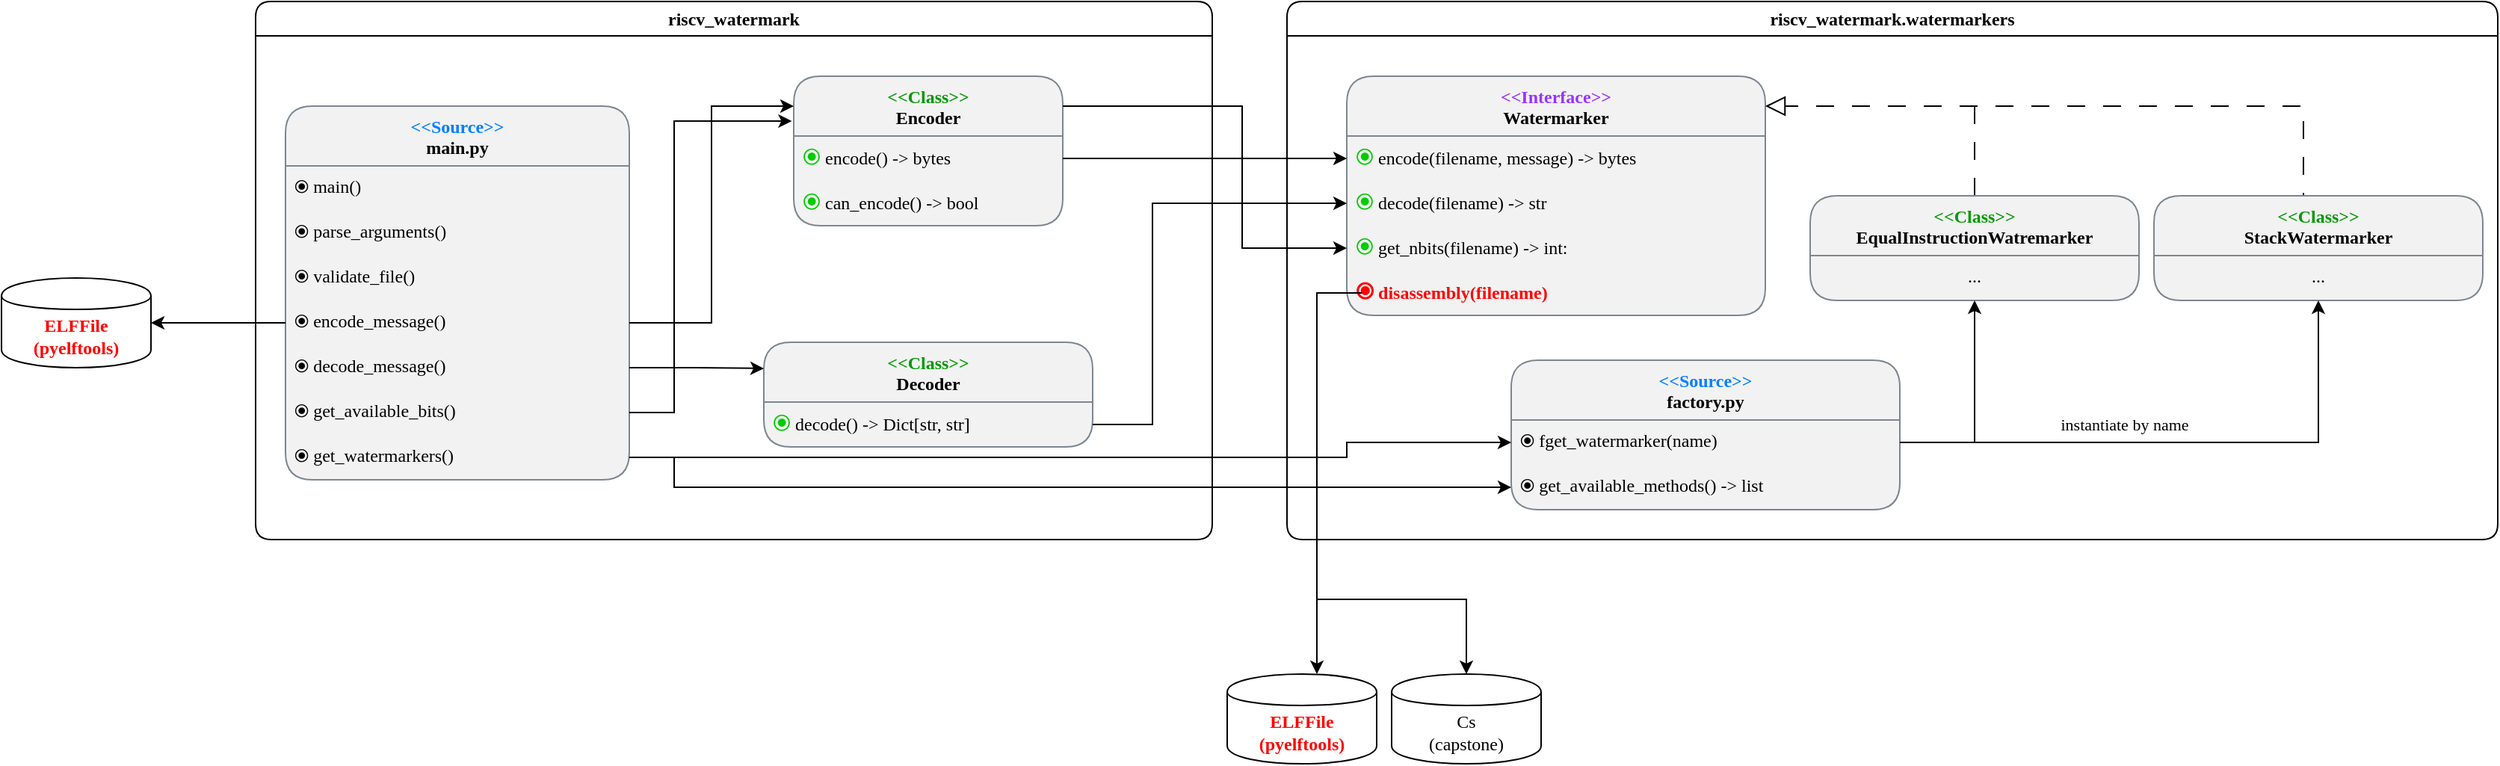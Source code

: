 <mxfile version="27.0.5">
  <diagram name="Page-1" id="eA6vmbURIXxnvVn_YIwM">
    <mxGraphModel grid="1" page="1" gridSize="10" guides="1" tooltips="1" connect="1" arrows="1" fold="1" pageScale="1" pageWidth="2339" pageHeight="3300" math="0" shadow="0">
      <root>
        <mxCell id="0" />
        <mxCell id="1" parent="0" />
        <mxCell id="tbiwmp9lunx3XJ8VPugq-104" value="riscv_watermark" style="swimlane;whiteSpace=wrap;html=1;fontFamily=JetBrains Mono;fontSource=https%3A%2F%2Ffonts.googleapis.com%2Fcss%3Ffamily%3DJetBrains%2BMono;rounded=1;arcSize=15;strokeWidth=1;swimlaneFillColor=none;" vertex="1" parent="1">
          <mxGeometry x="200" y="440" width="640" height="360" as="geometry" />
        </mxCell>
        <mxCell id="tbiwmp9lunx3XJ8VPugq-97" value="&lt;span style=&quot;color: rgb(0, 153, 0);&quot;&gt;&amp;lt;&amp;lt;Class&amp;gt;&amp;gt;&lt;/span&gt;&lt;div&gt;Encoder&lt;/div&gt;" style="swimlane;fontStyle=1;align=center;verticalAlign=top;childLayout=stackLayout;horizontal=1;startSize=40;horizontalStack=0;resizeParent=1;resizeParentMax=0;resizeLast=0;collapsible=1;marginBottom=0;whiteSpace=wrap;html=1;fontFamily=JetBrains Mono;fontSource=https%3A%2F%2Ffonts.googleapis.com%2Fcss%3Ffamily%3DJetBrains%2BMono;rounded=1;fillColor=#F2F2F2;swimlaneFillColor=#F2F2F2;swimlaneLine=1;strokeColor=#7B8691;" vertex="1" parent="tbiwmp9lunx3XJ8VPugq-104">
          <mxGeometry x="360" y="50" width="180" height="100" as="geometry">
            <mxRectangle x="530" y="920" width="110" height="30" as="alternateBounds" />
          </mxGeometry>
        </mxCell>
        <mxCell id="tbiwmp9lunx3XJ8VPugq-98" value="&lt;span style=&quot;font-size:125%;line-height:1em&quot;&gt;&lt;span style=&quot;color: rgb(0, 204, 0);&quot;&gt;⦿&lt;/span&gt;&lt;/span&gt; encode() -&amp;gt; bytes" style="text;strokeColor=none;fillColor=none;align=left;verticalAlign=top;spacingLeft=4;spacingRight=4;overflow=hidden;rotatable=0;points=[[0,0.5],[1,0.5]];portConstraint=eastwest;whiteSpace=wrap;html=1;fontFamily=JetBrains Mono;fontSource=https%3A%2F%2Ffonts.googleapis.com%2Fcss%3Ffamily%3DJetBrains%2BMono;rounded=1;swimlaneLine=1;" vertex="1" parent="tbiwmp9lunx3XJ8VPugq-97">
          <mxGeometry y="40" width="180" height="30" as="geometry" />
        </mxCell>
        <mxCell id="tbiwmp9lunx3XJ8VPugq-99" value="&lt;span style=&quot;font-size:125%;line-height:1em&quot;&gt;&lt;span style=&quot;color: rgb(0, 204, 0);&quot;&gt;⦿&lt;/span&gt;&lt;/span&gt; can_encode() -&amp;gt; bool" style="text;strokeColor=none;fillColor=none;align=left;verticalAlign=top;spacingLeft=4;spacingRight=4;overflow=hidden;rotatable=0;points=[[0,0.5],[1,0.5]];portConstraint=eastwest;whiteSpace=wrap;html=1;fontFamily=JetBrains Mono;fontSource=https%3A%2F%2Ffonts.googleapis.com%2Fcss%3Ffamily%3DJetBrains%2BMono;rounded=1;swimlaneLine=1;" vertex="1" parent="tbiwmp9lunx3XJ8VPugq-97">
          <mxGeometry y="70" width="180" height="30" as="geometry" />
        </mxCell>
        <mxCell id="tbiwmp9lunx3XJ8VPugq-89" value="&lt;span style=&quot;color: rgb(0, 127, 255);&quot;&gt;&amp;lt;&amp;lt;Source&amp;gt;&amp;gt;&lt;/span&gt;&lt;div&gt;main.py&lt;/div&gt;" style="swimlane;fontStyle=1;align=center;verticalAlign=top;childLayout=stackLayout;horizontal=1;startSize=40;horizontalStack=0;resizeParent=1;resizeParentMax=0;resizeLast=0;collapsible=1;marginBottom=0;whiteSpace=wrap;html=1;fontFamily=JetBrains Mono;fontSource=https%3A%2F%2Ffonts.googleapis.com%2Fcss%3Ffamily%3DJetBrains%2BMono;rounded=1;fillColor=#F2F2F2;swimlaneFillColor=#F2F2F2;swimlaneLine=1;strokeColor=#7B8691;" vertex="1" parent="tbiwmp9lunx3XJ8VPugq-104">
          <mxGeometry x="20" y="70" width="230" height="250" as="geometry">
            <mxRectangle x="530" y="920" width="110" height="30" as="alternateBounds" />
          </mxGeometry>
        </mxCell>
        <mxCell id="tbiwmp9lunx3XJ8VPugq-96" value="&lt;div&gt;&lt;div class=&quot;result888&quot;&gt;⦿ main()&lt;/div&gt;&lt;/div&gt;" style="text;strokeColor=none;fillColor=none;align=left;verticalAlign=top;spacingLeft=4;spacingRight=4;overflow=hidden;rotatable=0;points=[[0,0.5],[1,0.5]];portConstraint=eastwest;whiteSpace=wrap;html=1;fontFamily=JetBrains Mono;fontSource=https%3A%2F%2Ffonts.googleapis.com%2Fcss%3Ffamily%3DJetBrains%2BMono;rounded=1;swimlaneLine=1;spacing=2;" vertex="1" parent="tbiwmp9lunx3XJ8VPugq-89">
          <mxGeometry y="40" width="230" height="30" as="geometry" />
        </mxCell>
        <mxCell id="tbiwmp9lunx3XJ8VPugq-90" value="&lt;div&gt;&lt;div class=&quot;result888&quot;&gt;⦿ parse_arguments()&lt;/div&gt;&lt;/div&gt;" style="text;strokeColor=none;fillColor=none;align=left;verticalAlign=top;spacingLeft=4;spacingRight=4;overflow=hidden;rotatable=0;points=[[0,0.5],[1,0.5]];portConstraint=eastwest;whiteSpace=wrap;html=1;fontFamily=JetBrains Mono;fontSource=https%3A%2F%2Ffonts.googleapis.com%2Fcss%3Ffamily%3DJetBrains%2BMono;rounded=1;swimlaneLine=1;spacing=2;" vertex="1" parent="tbiwmp9lunx3XJ8VPugq-89">
          <mxGeometry y="70" width="230" height="30" as="geometry" />
        </mxCell>
        <mxCell id="tbiwmp9lunx3XJ8VPugq-93" value="⦿ validate_file()" style="text;strokeColor=none;fillColor=none;align=left;verticalAlign=top;spacingLeft=4;spacingRight=4;overflow=hidden;rotatable=0;points=[[0,0.5],[1,0.5]];portConstraint=eastwest;whiteSpace=wrap;html=1;fontFamily=JetBrains Mono;fontSource=https%3A%2F%2Ffonts.googleapis.com%2Fcss%3Ffamily%3DJetBrains%2BMono;rounded=1;swimlaneLine=1;" vertex="1" parent="tbiwmp9lunx3XJ8VPugq-89">
          <mxGeometry y="100" width="230" height="30" as="geometry" />
        </mxCell>
        <mxCell id="tbiwmp9lunx3XJ8VPugq-95" value="⦿ encode_message()" style="text;strokeColor=none;fillColor=none;align=left;verticalAlign=top;spacingLeft=4;spacingRight=4;overflow=hidden;rotatable=0;points=[[0,0.5],[1,0.5]];portConstraint=eastwest;whiteSpace=wrap;html=1;fontFamily=JetBrains Mono;fontSource=https%3A%2F%2Ffonts.googleapis.com%2Fcss%3Ffamily%3DJetBrains%2BMono;rounded=1;swimlaneLine=1;" vertex="1" parent="tbiwmp9lunx3XJ8VPugq-89">
          <mxGeometry y="130" width="230" height="30" as="geometry" />
        </mxCell>
        <mxCell id="tbiwmp9lunx3XJ8VPugq-94" value="⦿ decode_message()" style="text;strokeColor=none;fillColor=none;align=left;verticalAlign=top;spacingLeft=4;spacingRight=4;overflow=hidden;rotatable=0;points=[[0,0.5],[1,0.5]];portConstraint=eastwest;whiteSpace=wrap;html=1;fontFamily=JetBrains Mono;fontSource=https%3A%2F%2Ffonts.googleapis.com%2Fcss%3Ffamily%3DJetBrains%2BMono;rounded=1;swimlaneLine=1;" vertex="1" parent="tbiwmp9lunx3XJ8VPugq-89">
          <mxGeometry y="160" width="230" height="30" as="geometry" />
        </mxCell>
        <mxCell id="tbiwmp9lunx3XJ8VPugq-92" value="⦿ get_available_bits()" style="text;strokeColor=none;fillColor=none;align=left;verticalAlign=top;spacingLeft=4;spacingRight=4;overflow=hidden;rotatable=0;points=[[0,0.5],[1,0.5]];portConstraint=eastwest;whiteSpace=wrap;html=1;fontFamily=JetBrains Mono;fontSource=https%3A%2F%2Ffonts.googleapis.com%2Fcss%3Ffamily%3DJetBrains%2BMono;rounded=1;swimlaneLine=1;" vertex="1" parent="tbiwmp9lunx3XJ8VPugq-89">
          <mxGeometry y="190" width="230" height="30" as="geometry" />
        </mxCell>
        <mxCell id="tbiwmp9lunx3XJ8VPugq-91" value="⦿ get_watermarkers()" style="text;strokeColor=none;fillColor=none;align=left;verticalAlign=top;spacingLeft=4;spacingRight=4;overflow=hidden;rotatable=0;points=[[0,0.5],[1,0.5]];portConstraint=eastwest;whiteSpace=wrap;html=1;fontFamily=JetBrains Mono;fontSource=https%3A%2F%2Ffonts.googleapis.com%2Fcss%3Ffamily%3DJetBrains%2BMono;rounded=1;swimlaneLine=1;spacing=2;" vertex="1" parent="tbiwmp9lunx3XJ8VPugq-89">
          <mxGeometry y="220" width="230" height="30" as="geometry" />
        </mxCell>
        <mxCell id="tbiwmp9lunx3XJ8VPugq-105" value="&lt;span style=&quot;color: rgb(0, 153, 0);&quot;&gt;&amp;lt;&amp;lt;Class&amp;gt;&amp;gt;&lt;/span&gt;&lt;div&gt;Decoder&lt;/div&gt;" style="swimlane;fontStyle=1;align=center;verticalAlign=top;childLayout=stackLayout;horizontal=1;startSize=40;horizontalStack=0;resizeParent=1;resizeParentMax=0;resizeLast=0;collapsible=1;marginBottom=0;whiteSpace=wrap;html=1;fontFamily=JetBrains Mono;fontSource=https%3A%2F%2Ffonts.googleapis.com%2Fcss%3Ffamily%3DJetBrains%2BMono;rounded=1;fillColor=#F2F2F2;swimlaneFillColor=#F2F2F2;swimlaneLine=1;strokeColor=#7B8691;" vertex="1" parent="tbiwmp9lunx3XJ8VPugq-104">
          <mxGeometry x="340" y="228" width="220" height="70" as="geometry">
            <mxRectangle x="530" y="920" width="110" height="30" as="alternateBounds" />
          </mxGeometry>
        </mxCell>
        <mxCell id="tbiwmp9lunx3XJ8VPugq-106" value="&lt;span style=&quot;font-size:125%;line-height:1em&quot;&gt;&lt;span style=&quot;color: rgb(0, 204, 0);&quot;&gt;⦿&lt;/span&gt;&lt;/span&gt; decode() -&amp;gt; Dict[str, str]" style="text;strokeColor=none;fillColor=none;align=left;verticalAlign=top;spacingLeft=4;spacingRight=4;overflow=hidden;rotatable=0;points=[[0,0.5],[1,0.5]];portConstraint=eastwest;whiteSpace=wrap;html=1;fontFamily=JetBrains Mono;fontSource=https%3A%2F%2Ffonts.googleapis.com%2Fcss%3Ffamily%3DJetBrains%2BMono;rounded=1;swimlaneLine=1;" vertex="1" parent="tbiwmp9lunx3XJ8VPugq-105">
          <mxGeometry y="40" width="220" height="30" as="geometry" />
        </mxCell>
        <mxCell id="tbiwmp9lunx3XJ8VPugq-131" style="edgeStyle=orthogonalEdgeStyle;rounded=0;orthogonalLoop=1;jettySize=auto;html=1;" edge="1" parent="tbiwmp9lunx3XJ8VPugq-104" source="tbiwmp9lunx3XJ8VPugq-95">
          <mxGeometry relative="1" as="geometry">
            <mxPoint x="360" y="70" as="targetPoint" />
            <Array as="points">
              <mxPoint x="305" y="215" />
              <mxPoint x="305" y="70" />
              <mxPoint x="360" y="70" />
            </Array>
          </mxGeometry>
        </mxCell>
        <mxCell id="tbiwmp9lunx3XJ8VPugq-141" style="edgeStyle=orthogonalEdgeStyle;rounded=0;orthogonalLoop=1;jettySize=auto;html=1;entryX=0;entryY=0.25;entryDx=0;entryDy=0;" edge="1" parent="tbiwmp9lunx3XJ8VPugq-104" source="tbiwmp9lunx3XJ8VPugq-94" target="tbiwmp9lunx3XJ8VPugq-105">
          <mxGeometry relative="1" as="geometry" />
        </mxCell>
        <mxCell id="tbiwmp9lunx3XJ8VPugq-162" style="edgeStyle=orthogonalEdgeStyle;rounded=0;orthogonalLoop=1;jettySize=auto;html=1;entryX=-0.007;entryY=0.303;entryDx=0;entryDy=0;entryPerimeter=0;" edge="1" parent="tbiwmp9lunx3XJ8VPugq-104" source="tbiwmp9lunx3XJ8VPugq-92" target="tbiwmp9lunx3XJ8VPugq-97">
          <mxGeometry relative="1" as="geometry">
            <Array as="points">
              <mxPoint x="280" y="275" />
              <mxPoint x="280" y="80" />
              <mxPoint x="359" y="80" />
            </Array>
          </mxGeometry>
        </mxCell>
        <mxCell id="tbiwmp9lunx3XJ8VPugq-108" value="riscv_watermark.watermarkers" style="swimlane;whiteSpace=wrap;html=1;fontFamily=JetBrains Mono;fontSource=https%3A%2F%2Ffonts.googleapis.com%2Fcss%3Ffamily%3DJetBrains%2BMono;rounded=1;arcSize=15;strokeWidth=1;swimlaneFillColor=none;" vertex="1" parent="1">
          <mxGeometry x="890" y="440" width="810" height="360" as="geometry" />
        </mxCell>
        <mxCell id="tbiwmp9lunx3XJ8VPugq-122" value="&lt;span style=&quot;color: rgb(153, 51, 255);&quot;&gt;&amp;lt;&amp;lt;Interface&amp;gt;&amp;gt;&lt;/span&gt;&lt;div&gt;Watermarker&lt;/div&gt;" style="swimlane;fontStyle=1;align=center;verticalAlign=top;childLayout=stackLayout;horizontal=1;startSize=40;horizontalStack=0;resizeParent=1;resizeParentMax=0;resizeLast=0;collapsible=1;marginBottom=0;whiteSpace=wrap;html=1;fontFamily=JetBrains Mono;fontSource=https%3A%2F%2Ffonts.googleapis.com%2Fcss%3Ffamily%3DJetBrains%2BMono;rounded=1;fillColor=#F2F2F2;swimlaneFillColor=#F2F2F2;swimlaneLine=1;strokeColor=#7B8691;" vertex="1" parent="tbiwmp9lunx3XJ8VPugq-108">
          <mxGeometry x="40" y="50" width="280" height="160" as="geometry">
            <mxRectangle x="530" y="920" width="110" height="30" as="alternateBounds" />
          </mxGeometry>
        </mxCell>
        <mxCell id="tbiwmp9lunx3XJ8VPugq-123" value="&lt;span style=&quot;font-size:125%;line-height:1em&quot;&gt;&lt;span style=&quot;color: rgb(0, 204, 0);&quot;&gt;⦿&lt;/span&gt;&lt;/span&gt; encode(filename, message) -&amp;gt; bytes" style="text;strokeColor=none;fillColor=none;align=left;verticalAlign=top;spacingLeft=4;spacingRight=4;overflow=hidden;rotatable=0;points=[[0,0.5],[1,0.5]];portConstraint=eastwest;whiteSpace=wrap;html=1;fontFamily=JetBrains Mono;fontSource=https%3A%2F%2Ffonts.googleapis.com%2Fcss%3Ffamily%3DJetBrains%2BMono;rounded=1;swimlaneLine=1;" vertex="1" parent="tbiwmp9lunx3XJ8VPugq-122">
          <mxGeometry y="40" width="280" height="30" as="geometry" />
        </mxCell>
        <mxCell id="tbiwmp9lunx3XJ8VPugq-126" value="&lt;span style=&quot;font-size:125%;line-height:1em&quot;&gt;&lt;span style=&quot;color: rgb(0, 204, 0);&quot;&gt;⦿&lt;/span&gt;&lt;/span&gt; decode(filename) -&amp;gt; str" style="text;strokeColor=none;fillColor=none;align=left;verticalAlign=top;spacingLeft=4;spacingRight=4;overflow=hidden;rotatable=0;points=[[0,0.5],[1,0.5]];portConstraint=eastwest;whiteSpace=wrap;html=1;fontFamily=JetBrains Mono;fontSource=https%3A%2F%2Ffonts.googleapis.com%2Fcss%3Ffamily%3DJetBrains%2BMono;rounded=1;swimlaneLine=1;" vertex="1" parent="tbiwmp9lunx3XJ8VPugq-122">
          <mxGeometry y="70" width="280" height="30" as="geometry" />
        </mxCell>
        <mxCell id="tbiwmp9lunx3XJ8VPugq-127" value="&lt;span style=&quot;font-size:125%;line-height:1em&quot;&gt;&lt;span style=&quot;color: rgb(0, 204, 0);&quot;&gt;⦿&lt;/span&gt;&lt;/span&gt; get_nbits(filename) -&amp;gt; int:" style="text;strokeColor=none;fillColor=none;align=left;verticalAlign=top;spacingLeft=4;spacingRight=4;overflow=hidden;rotatable=0;points=[[0,0.5],[1,0.5]];portConstraint=eastwest;whiteSpace=wrap;html=1;fontFamily=JetBrains Mono;fontSource=https%3A%2F%2Ffonts.googleapis.com%2Fcss%3Ffamily%3DJetBrains%2BMono;rounded=1;swimlaneLine=1;" vertex="1" parent="tbiwmp9lunx3XJ8VPugq-122">
          <mxGeometry y="100" width="280" height="30" as="geometry" />
        </mxCell>
        <mxCell id="tbiwmp9lunx3XJ8VPugq-128" value="&lt;span style=&quot;font-size:125%;line-height:1em&quot;&gt;&lt;span style=&quot;&quot;&gt;⦿&lt;/span&gt;&lt;/span&gt; disassembly(filename)" style="text;strokeColor=none;fillColor=none;align=left;verticalAlign=top;spacingLeft=4;spacingRight=4;overflow=hidden;rotatable=0;points=[[0,0.5],[1,0.5]];portConstraint=eastwest;whiteSpace=wrap;html=1;fontFamily=JetBrains Mono;fontSource=https%3A%2F%2Ffonts.googleapis.com%2Fcss%3Ffamily%3DJetBrains%2BMono;rounded=1;swimlaneLine=1;fontStyle=1;fontColor=#FF0000;" vertex="1" parent="tbiwmp9lunx3XJ8VPugq-122">
          <mxGeometry y="130" width="280" height="30" as="geometry" />
        </mxCell>
        <mxCell id="tbiwmp9lunx3XJ8VPugq-124" value="&lt;span style=&quot;color: rgb(0, 127, 255);&quot;&gt;&amp;lt;&amp;lt;Source&amp;gt;&amp;gt;&lt;/span&gt;&lt;div&gt;factory.py&lt;/div&gt;" style="swimlane;fontStyle=1;align=center;verticalAlign=top;childLayout=stackLayout;horizontal=1;startSize=40;horizontalStack=0;resizeParent=1;resizeParentMax=0;resizeLast=0;collapsible=1;marginBottom=0;whiteSpace=wrap;html=1;fontFamily=JetBrains Mono;fontSource=https%3A%2F%2Ffonts.googleapis.com%2Fcss%3Ffamily%3DJetBrains%2BMono;rounded=1;fillColor=#F2F2F2;swimlaneFillColor=#F2F2F2;swimlaneLine=1;strokeColor=#7B8691;" vertex="1" parent="tbiwmp9lunx3XJ8VPugq-108">
          <mxGeometry x="150" y="240" width="260" height="100" as="geometry">
            <mxRectangle x="530" y="920" width="110" height="30" as="alternateBounds" />
          </mxGeometry>
        </mxCell>
        <mxCell id="tbiwmp9lunx3XJ8VPugq-125" value="⦿ fget_watermarker(name)" style="text;strokeColor=none;fillColor=none;align=left;verticalAlign=top;spacingLeft=4;spacingRight=4;overflow=hidden;rotatable=0;points=[[0,0.5],[1,0.5]];portConstraint=eastwest;whiteSpace=wrap;html=1;fontFamily=JetBrains Mono;fontSource=https%3A%2F%2Ffonts.googleapis.com%2Fcss%3Ffamily%3DJetBrains%2BMono;rounded=1;swimlaneLine=1;" vertex="1" parent="tbiwmp9lunx3XJ8VPugq-124">
          <mxGeometry y="40" width="260" height="30" as="geometry" />
        </mxCell>
        <mxCell id="tbiwmp9lunx3XJ8VPugq-129" value="⦿ get_available_methods() -&amp;gt; list" style="text;strokeColor=none;fillColor=none;align=left;verticalAlign=top;spacingLeft=4;spacingRight=4;overflow=hidden;rotatable=0;points=[[0,0.5],[1,0.5]];portConstraint=eastwest;whiteSpace=wrap;html=1;fontFamily=JetBrains Mono;fontSource=https%3A%2F%2Ffonts.googleapis.com%2Fcss%3Ffamily%3DJetBrains%2BMono;rounded=1;swimlaneLine=1;" vertex="1" parent="tbiwmp9lunx3XJ8VPugq-124">
          <mxGeometry y="70" width="260" height="30" as="geometry" />
        </mxCell>
        <mxCell id="tbiwmp9lunx3XJ8VPugq-150" style="edgeStyle=orthogonalEdgeStyle;rounded=0;orthogonalLoop=1;jettySize=auto;html=1;exitX=0.5;exitY=0;exitDx=0;exitDy=0;endArrow=none;endFill=0;dashed=1;dashPattern=12 12;startFill=0;" edge="1" parent="tbiwmp9lunx3XJ8VPugq-108" source="tbiwmp9lunx3XJ8VPugq-143">
          <mxGeometry relative="1" as="geometry">
            <mxPoint x="450" y="70" as="targetPoint" />
            <Array as="points">
              <mxPoint x="460" y="70" />
            </Array>
          </mxGeometry>
        </mxCell>
        <mxCell id="tbiwmp9lunx3XJ8VPugq-143" value="&lt;span style=&quot;color: rgb(0, 153, 0);&quot;&gt;&amp;lt;&amp;lt;Class&amp;gt;&amp;gt;&lt;/span&gt;&lt;div&gt;EqualInstructionWatremarker&lt;/div&gt;" style="swimlane;fontStyle=1;align=center;verticalAlign=top;childLayout=stackLayout;horizontal=1;startSize=40;horizontalStack=0;resizeParent=1;resizeParentMax=0;resizeLast=0;collapsible=1;marginBottom=0;whiteSpace=wrap;html=1;fontFamily=JetBrains Mono;fontSource=https%3A%2F%2Ffonts.googleapis.com%2Fcss%3Ffamily%3DJetBrains%2BMono;rounded=1;fillColor=#F2F2F2;swimlaneFillColor=#F2F2F2;swimlaneLine=1;strokeColor=#7B8691;" vertex="1" parent="tbiwmp9lunx3XJ8VPugq-108">
          <mxGeometry x="350" y="130" width="220" height="70" as="geometry">
            <mxRectangle x="530" y="920" width="110" height="30" as="alternateBounds" />
          </mxGeometry>
        </mxCell>
        <mxCell id="tbiwmp9lunx3XJ8VPugq-144" value="&lt;div align=&quot;center&quot;&gt;...&lt;/div&gt;" style="text;strokeColor=none;fillColor=none;align=center;verticalAlign=top;spacingLeft=4;spacingRight=4;overflow=hidden;rotatable=0;points=[[0,0.5],[1,0.5]];portConstraint=eastwest;whiteSpace=wrap;html=1;fontFamily=JetBrains Mono;fontSource=https%3A%2F%2Ffonts.googleapis.com%2Fcss%3Ffamily%3DJetBrains%2BMono;rounded=1;swimlaneLine=1;" vertex="1" parent="tbiwmp9lunx3XJ8VPugq-143">
          <mxGeometry y="40" width="220" height="30" as="geometry" />
        </mxCell>
        <mxCell id="tbiwmp9lunx3XJ8VPugq-151" style="edgeStyle=orthogonalEdgeStyle;rounded=0;orthogonalLoop=1;jettySize=auto;html=1;exitX=0.5;exitY=0;exitDx=0;exitDy=0;endArrow=block;endFill=0;dashed=1;dashPattern=12 12;endSize=11;" edge="1" parent="tbiwmp9lunx3XJ8VPugq-108" source="tbiwmp9lunx3XJ8VPugq-146" target="tbiwmp9lunx3XJ8VPugq-122">
          <mxGeometry relative="1" as="geometry">
            <Array as="points">
              <mxPoint x="680" y="70" />
            </Array>
          </mxGeometry>
        </mxCell>
        <mxCell id="tbiwmp9lunx3XJ8VPugq-146" value="&lt;span style=&quot;color: rgb(0, 153, 0);&quot;&gt;&amp;lt;&amp;lt;Class&amp;gt;&amp;gt;&lt;/span&gt;&lt;div&gt;StackWatermarker&lt;/div&gt;" style="swimlane;fontStyle=1;align=center;verticalAlign=top;childLayout=stackLayout;horizontal=1;startSize=40;horizontalStack=0;resizeParent=1;resizeParentMax=0;resizeLast=0;collapsible=1;marginBottom=0;whiteSpace=wrap;html=1;fontFamily=JetBrains Mono;fontSource=https%3A%2F%2Ffonts.googleapis.com%2Fcss%3Ffamily%3DJetBrains%2BMono;rounded=1;fillColor=#F2F2F2;swimlaneFillColor=#F2F2F2;swimlaneLine=1;strokeColor=#7B8691;" vertex="1" parent="tbiwmp9lunx3XJ8VPugq-108">
          <mxGeometry x="580" y="130" width="220" height="70" as="geometry">
            <mxRectangle x="530" y="920" width="110" height="30" as="alternateBounds" />
          </mxGeometry>
        </mxCell>
        <mxCell id="tbiwmp9lunx3XJ8VPugq-147" value="&lt;div align=&quot;center&quot;&gt;...&lt;/div&gt;" style="text;strokeColor=none;fillColor=none;align=center;verticalAlign=top;spacingLeft=4;spacingRight=4;overflow=hidden;rotatable=0;points=[[0,0.5],[1,0.5]];portConstraint=eastwest;whiteSpace=wrap;html=1;fontFamily=JetBrains Mono;fontSource=https%3A%2F%2Ffonts.googleapis.com%2Fcss%3Ffamily%3DJetBrains%2BMono;rounded=1;swimlaneLine=1;" vertex="1" parent="tbiwmp9lunx3XJ8VPugq-146">
          <mxGeometry y="40" width="220" height="30" as="geometry" />
        </mxCell>
        <mxCell id="tbiwmp9lunx3XJ8VPugq-148" style="edgeStyle=orthogonalEdgeStyle;rounded=0;orthogonalLoop=1;jettySize=auto;html=1;" edge="1" parent="tbiwmp9lunx3XJ8VPugq-108" source="tbiwmp9lunx3XJ8VPugq-125" target="tbiwmp9lunx3XJ8VPugq-143">
          <mxGeometry relative="1" as="geometry" />
        </mxCell>
        <mxCell id="tbiwmp9lunx3XJ8VPugq-149" style="edgeStyle=orthogonalEdgeStyle;rounded=0;orthogonalLoop=1;jettySize=auto;html=1;" edge="1" parent="tbiwmp9lunx3XJ8VPugq-108" source="tbiwmp9lunx3XJ8VPugq-125" target="tbiwmp9lunx3XJ8VPugq-146">
          <mxGeometry relative="1" as="geometry" />
        </mxCell>
        <mxCell id="tbiwmp9lunx3XJ8VPugq-152" value="&lt;font data-font-src=&quot;https://fonts.googleapis.com/css?family=JetBrains+Mono&quot; face=&quot;JetBrains Mono&quot;&gt;instantiate by name&lt;/font&gt;" style="edgeLabel;html=1;align=center;verticalAlign=middle;resizable=0;points=[];" vertex="1" connectable="0" parent="tbiwmp9lunx3XJ8VPugq-149">
          <mxGeometry x="-0.147" y="-2" relative="1" as="geometry">
            <mxPoint x="-10" y="-14" as="offset" />
          </mxGeometry>
        </mxCell>
        <mxCell id="tbiwmp9lunx3XJ8VPugq-136" style="edgeStyle=orthogonalEdgeStyle;rounded=0;orthogonalLoop=1;jettySize=auto;html=1;" edge="1" parent="1" source="tbiwmp9lunx3XJ8VPugq-95" target="tbiwmp9lunx3XJ8VPugq-160">
          <mxGeometry relative="1" as="geometry">
            <mxPoint x="130" y="655" as="targetPoint" />
          </mxGeometry>
        </mxCell>
        <mxCell id="tbiwmp9lunx3XJ8VPugq-137" style="edgeStyle=orthogonalEdgeStyle;rounded=0;orthogonalLoop=1;jettySize=auto;html=1;entryX=0;entryY=0.5;entryDx=0;entryDy=0;" edge="1" parent="1" source="tbiwmp9lunx3XJ8VPugq-91" target="tbiwmp9lunx3XJ8VPugq-129">
          <mxGeometry relative="1" as="geometry">
            <mxPoint x="510" y="900" as="targetPoint" />
            <Array as="points">
              <mxPoint x="480" y="745" />
              <mxPoint x="480" y="765" />
            </Array>
          </mxGeometry>
        </mxCell>
        <mxCell id="tbiwmp9lunx3XJ8VPugq-138" style="edgeStyle=orthogonalEdgeStyle;rounded=0;orthogonalLoop=1;jettySize=auto;html=1;" edge="1" parent="1" source="tbiwmp9lunx3XJ8VPugq-98" target="tbiwmp9lunx3XJ8VPugq-123">
          <mxGeometry relative="1" as="geometry" />
        </mxCell>
        <mxCell id="tbiwmp9lunx3XJ8VPugq-139" style="edgeStyle=orthogonalEdgeStyle;rounded=0;orthogonalLoop=1;jettySize=auto;html=1;" edge="1" parent="1" source="tbiwmp9lunx3XJ8VPugq-106" target="tbiwmp9lunx3XJ8VPugq-126">
          <mxGeometry relative="1" as="geometry">
            <Array as="points">
              <mxPoint x="800" y="723" />
              <mxPoint x="800" y="575" />
            </Array>
          </mxGeometry>
        </mxCell>
        <mxCell id="tbiwmp9lunx3XJ8VPugq-142" style="edgeStyle=orthogonalEdgeStyle;rounded=0;orthogonalLoop=1;jettySize=auto;html=1;" edge="1" parent="1" source="tbiwmp9lunx3XJ8VPugq-97" target="tbiwmp9lunx3XJ8VPugq-127">
          <mxGeometry relative="1" as="geometry">
            <Array as="points">
              <mxPoint x="860" y="510" />
              <mxPoint x="860" y="605" />
            </Array>
          </mxGeometry>
        </mxCell>
        <mxCell id="tbiwmp9lunx3XJ8VPugq-154" value="ELFFile&lt;br&gt;(pyelftools)" style="shape=cylinder;whiteSpace=wrap;html=1;boundedLbl=1;backgroundOutline=1;fontFamily=JetBrains Mono;fontSource=https%3A%2F%2Ffonts.googleapis.com%2Fcss%3Ffamily%3DJetBrains%2BMono;fontStyle=1;fontColor=#FF0000;" vertex="1" parent="1">
          <mxGeometry x="850" y="890" width="100" height="60" as="geometry" />
        </mxCell>
        <mxCell id="tbiwmp9lunx3XJ8VPugq-153" style="edgeStyle=orthogonalEdgeStyle;rounded=0;orthogonalLoop=1;jettySize=auto;html=1;" edge="1" parent="1">
          <mxGeometry relative="1" as="geometry">
            <mxPoint x="910" y="890" as="targetPoint" />
            <mxPoint x="940" y="635.037" as="sourcePoint" />
            <Array as="points">
              <mxPoint x="910" y="635" />
            </Array>
          </mxGeometry>
        </mxCell>
        <mxCell id="tbiwmp9lunx3XJ8VPugq-156" style="edgeStyle=orthogonalEdgeStyle;rounded=0;orthogonalLoop=1;jettySize=auto;html=1;" edge="1" parent="1" source="tbiwmp9lunx3XJ8VPugq-128" target="tbiwmp9lunx3XJ8VPugq-158">
          <mxGeometry relative="1" as="geometry">
            <mxPoint x="1000" y="890" as="targetPoint" />
            <Array as="points">
              <mxPoint x="910" y="635" />
              <mxPoint x="910" y="840" />
              <mxPoint x="1010" y="840" />
            </Array>
          </mxGeometry>
        </mxCell>
        <mxCell id="tbiwmp9lunx3XJ8VPugq-158" value="Cs&lt;br&gt;(capstone)" style="shape=cylinder;whiteSpace=wrap;html=1;boundedLbl=1;backgroundOutline=1;fontFamily=JetBrains Mono;fontSource=https%3A%2F%2Ffonts.googleapis.com%2Fcss%3Ffamily%3DJetBrains%2BMono;" vertex="1" parent="1">
          <mxGeometry x="960" y="890" width="100" height="60" as="geometry" />
        </mxCell>
        <mxCell id="tbiwmp9lunx3XJ8VPugq-160" value="ELFFile&lt;br&gt;(pyelftools)" style="shape=cylinder;whiteSpace=wrap;html=1;boundedLbl=1;backgroundOutline=1;fontFamily=JetBrains Mono;fontSource=https%3A%2F%2Ffonts.googleapis.com%2Fcss%3Ffamily%3DJetBrains%2BMono;fontColor=#FF0000;fontStyle=1" vertex="1" parent="1">
          <mxGeometry x="30" y="625" width="100" height="60" as="geometry" />
        </mxCell>
        <mxCell id="5dbnMc0RqgyxFfcfSCDQ-1" style="edgeStyle=orthogonalEdgeStyle;rounded=0;orthogonalLoop=1;jettySize=auto;html=1;" edge="1" parent="1" source="tbiwmp9lunx3XJ8VPugq-91" target="tbiwmp9lunx3XJ8VPugq-125">
          <mxGeometry relative="1" as="geometry">
            <Array as="points">
              <mxPoint x="930" y="745" />
              <mxPoint x="930" y="735" />
            </Array>
          </mxGeometry>
        </mxCell>
      </root>
    </mxGraphModel>
  </diagram>
</mxfile>
